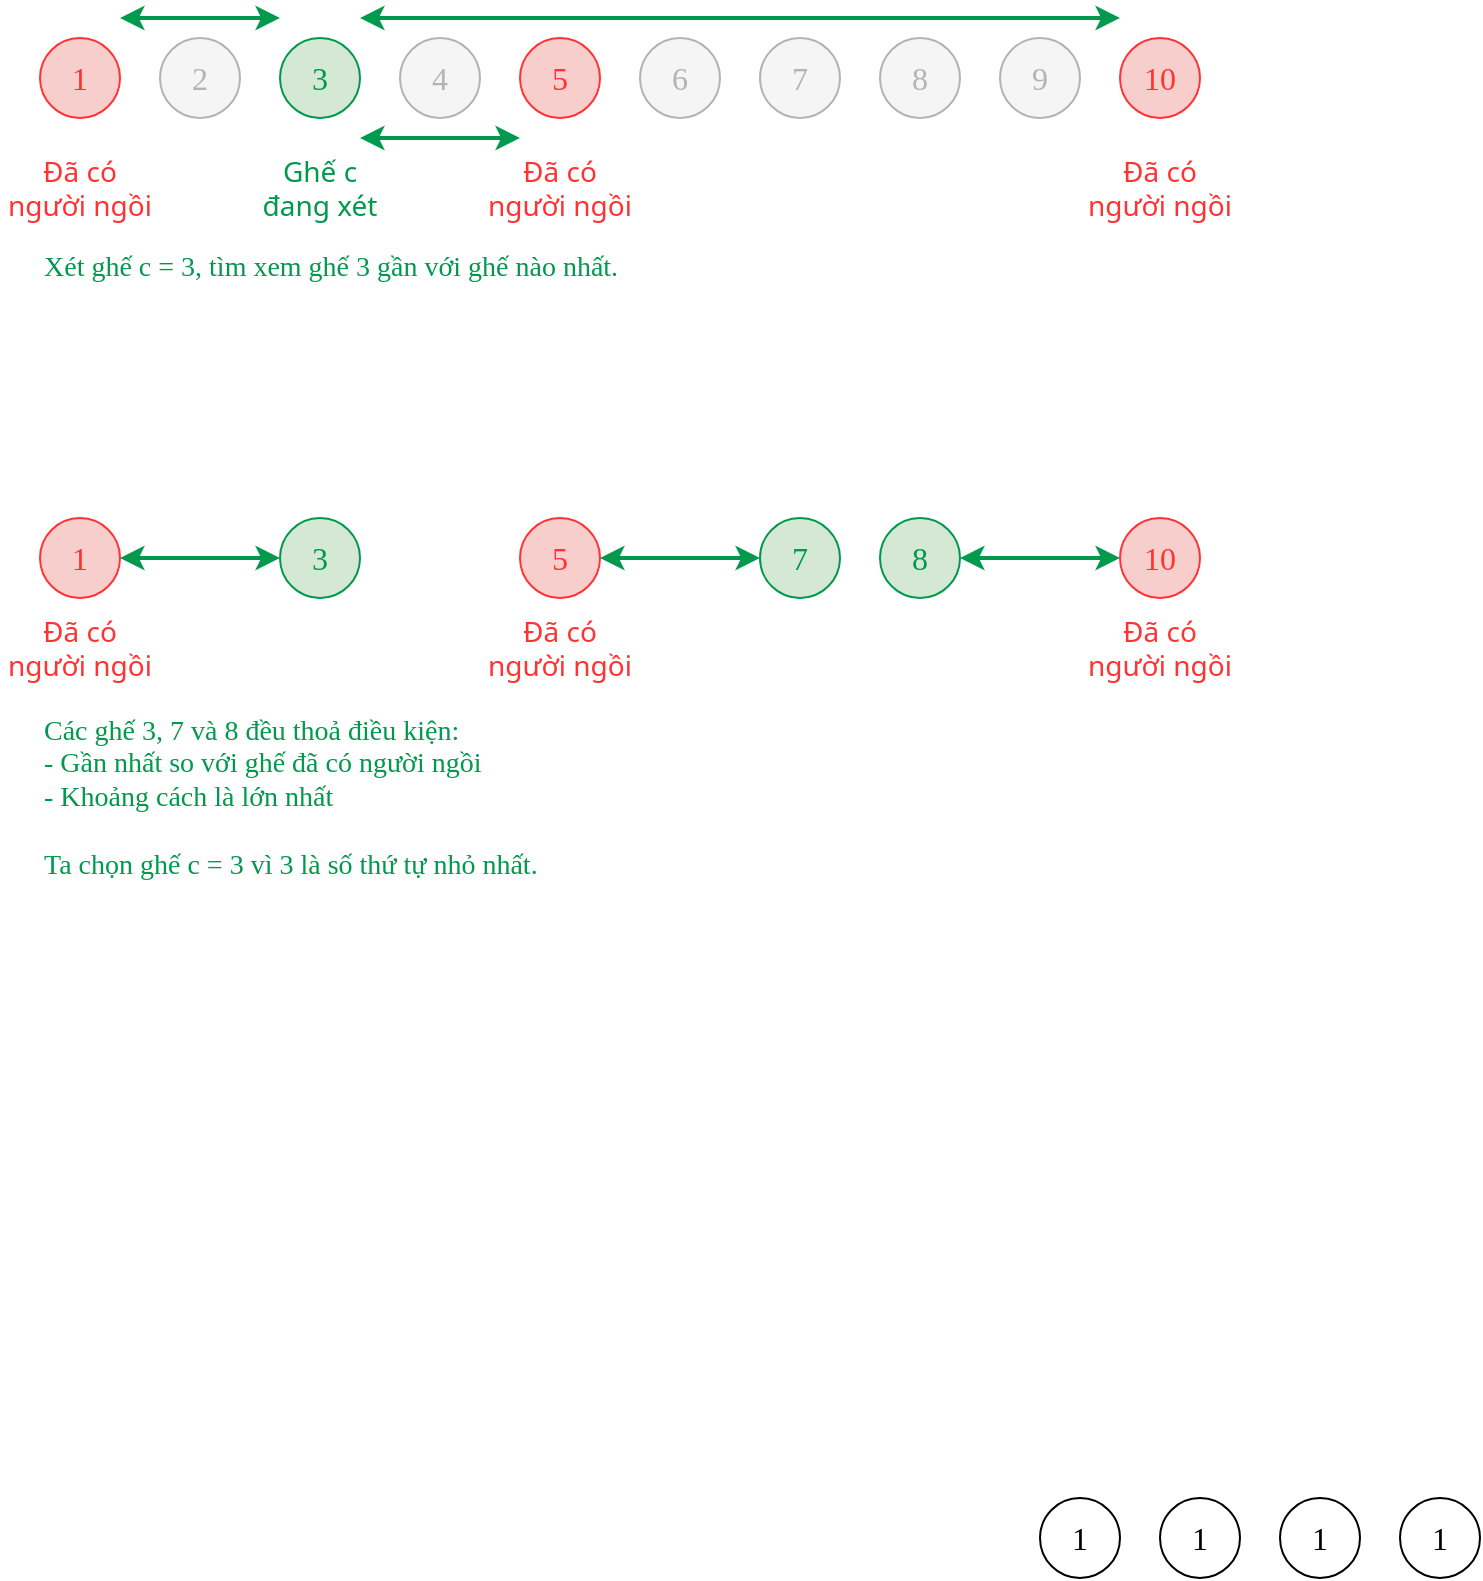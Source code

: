 <mxfile version="24.7.17">
  <diagram name="Page-1" id="0hoYuu6_5l6kWjDT8F1I">
    <mxGraphModel dx="864" dy="626" grid="1" gridSize="10" guides="1" tooltips="1" connect="1" arrows="1" fold="1" page="1" pageScale="1" pageWidth="980" pageHeight="690" math="0" shadow="0">
      <root>
        <mxCell id="0" />
        <mxCell id="1" parent="0" />
        <mxCell id="2EYARn85MEnVgVYHFnFr-1" value="1" style="ellipse;whiteSpace=wrap;html=1;aspect=fixed;fontSize=16;fontFamily=consolas;fillColor=#f8cecc;strokeColor=#FF3333;fontColor=#FF3333;" vertex="1" parent="1">
          <mxGeometry x="120" y="40" width="40" height="40" as="geometry" />
        </mxCell>
        <mxCell id="2EYARn85MEnVgVYHFnFr-3" value="5" style="ellipse;whiteSpace=wrap;html=1;aspect=fixed;fontSize=16;fontFamily=consolas;fillColor=#f8cecc;strokeColor=#FF3333;fontColor=#FF3333;" vertex="1" parent="1">
          <mxGeometry x="360" y="40" width="40" height="40" as="geometry" />
        </mxCell>
        <mxCell id="2EYARn85MEnVgVYHFnFr-4" value="1" style="ellipse;whiteSpace=wrap;html=1;aspect=fixed;fontSize=16;fontFamily=Aptos;" vertex="1" parent="1">
          <mxGeometry x="740" y="770" width="40" height="40" as="geometry" />
        </mxCell>
        <mxCell id="2EYARn85MEnVgVYHFnFr-5" value="1" style="ellipse;whiteSpace=wrap;html=1;aspect=fixed;fontSize=16;fontFamily=Aptos;" vertex="1" parent="1">
          <mxGeometry x="680" y="770" width="40" height="40" as="geometry" />
        </mxCell>
        <mxCell id="2EYARn85MEnVgVYHFnFr-6" value="3" style="ellipse;whiteSpace=wrap;html=1;aspect=fixed;fontSize=16;fontFamily=consolas;fillColor=#d5e8d4;strokeColor=#00994D;fontColor=#00994D;" vertex="1" parent="1">
          <mxGeometry x="240" y="40" width="40" height="40" as="geometry" />
        </mxCell>
        <mxCell id="2EYARn85MEnVgVYHFnFr-7" value="1" style="ellipse;whiteSpace=wrap;html=1;aspect=fixed;fontSize=16;fontFamily=Aptos;" vertex="1" parent="1">
          <mxGeometry x="800" y="770" width="40" height="40" as="geometry" />
        </mxCell>
        <mxCell id="2EYARn85MEnVgVYHFnFr-10" value="1" style="ellipse;whiteSpace=wrap;html=1;aspect=fixed;fontSize=16;fontFamily=Aptos;" vertex="1" parent="1">
          <mxGeometry x="620" y="770" width="40" height="40" as="geometry" />
        </mxCell>
        <mxCell id="2EYARn85MEnVgVYHFnFr-11" value="10" style="ellipse;whiteSpace=wrap;html=1;aspect=fixed;fontSize=16;fontFamily=consolas;fillColor=#f8cecc;strokeColor=#FF3333;fontColor=#FF3333;" vertex="1" parent="1">
          <mxGeometry x="660" y="40" width="40" height="40" as="geometry" />
        </mxCell>
        <mxCell id="2EYARn85MEnVgVYHFnFr-13" value="" style="endArrow=classic;startArrow=classic;html=1;rounded=0;strokeColor=#00994D;strokeWidth=2;entryX=0;entryY=0.5;entryDx=0;entryDy=0;exitX=1;exitY=0.5;exitDx=0;exitDy=0;" edge="1" parent="1">
          <mxGeometry width="50" height="50" relative="1" as="geometry">
            <mxPoint x="160" y="30" as="sourcePoint" />
            <mxPoint x="240" y="30" as="targetPoint" />
          </mxGeometry>
        </mxCell>
        <mxCell id="2EYARn85MEnVgVYHFnFr-15" value="" style="endArrow=classic;startArrow=classic;html=1;rounded=0;strokeColor=#00994D;strokeWidth=2;" edge="1" parent="1">
          <mxGeometry width="50" height="50" relative="1" as="geometry">
            <mxPoint x="280" y="90" as="sourcePoint" />
            <mxPoint x="360" y="90" as="targetPoint" />
          </mxGeometry>
        </mxCell>
        <mxCell id="2EYARn85MEnVgVYHFnFr-16" value="" style="endArrow=classic;startArrow=classic;html=1;rounded=0;strokeColor=#00994D;strokeWidth=2;" edge="1" parent="1">
          <mxGeometry width="50" height="50" relative="1" as="geometry">
            <mxPoint x="280" y="30" as="sourcePoint" />
            <mxPoint x="660" y="30" as="targetPoint" />
          </mxGeometry>
        </mxCell>
        <mxCell id="2EYARn85MEnVgVYHFnFr-17" value="Đã có người ngồi" style="text;html=1;align=center;verticalAlign=middle;whiteSpace=wrap;rounded=0;fontSize=14;fontColor=#FF3333;fontFamily=Noto Sans;fontSource=https%3A%2F%2Ffonts.googleapis.com%2Fcss%3Ffamily%3DNoto%2BSans;" vertex="1" parent="1">
          <mxGeometry x="100" y="100" width="80" height="30" as="geometry" />
        </mxCell>
        <mxCell id="2EYARn85MEnVgVYHFnFr-18" value="Đã có người ngồi" style="text;html=1;align=center;verticalAlign=middle;whiteSpace=wrap;rounded=0;fontSize=14;fontColor=#FF3333;fontFamily=Noto Sans;fontSource=https%3A%2F%2Ffonts.googleapis.com%2Fcss%3Ffamily%3DNoto%2BSans;" vertex="1" parent="1">
          <mxGeometry x="340" y="100" width="80" height="30" as="geometry" />
        </mxCell>
        <mxCell id="2EYARn85MEnVgVYHFnFr-19" value="Đã có người ngồi" style="text;html=1;align=center;verticalAlign=middle;whiteSpace=wrap;rounded=0;fontSize=14;fontColor=#FF3333;fontFamily=Noto Sans;fontSource=https%3A%2F%2Ffonts.googleapis.com%2Fcss%3Ffamily%3DNoto%2BSans;" vertex="1" parent="1">
          <mxGeometry x="640" y="100" width="80" height="30" as="geometry" />
        </mxCell>
        <mxCell id="2EYARn85MEnVgVYHFnFr-20" value="Ghế c đang xét" style="text;html=1;align=center;verticalAlign=middle;whiteSpace=wrap;rounded=0;fontSize=14;fontColor=#00994D;fontFamily=Noto Sans;fontSource=https%3A%2F%2Ffonts.googleapis.com%2Fcss%3Ffamily%3DNoto%2BSans;" vertex="1" parent="1">
          <mxGeometry x="225" y="100" width="70" height="30" as="geometry" />
        </mxCell>
        <mxCell id="2EYARn85MEnVgVYHFnFr-22" value="Xét ghế c = 3, tìm xem ghế 3 gần với ghế nào nhất." style="text;html=1;align=left;verticalAlign=middle;whiteSpace=wrap;rounded=0;fontSize=14;fontColor=#00994D;fontFamily=consolas;" vertex="1" parent="1">
          <mxGeometry x="120" y="140" width="470" height="30" as="geometry" />
        </mxCell>
        <mxCell id="2EYARn85MEnVgVYHFnFr-23" value="1" style="ellipse;whiteSpace=wrap;html=1;aspect=fixed;fontSize=16;fontFamily=consolas;fillColor=#f8cecc;strokeColor=#FF3333;fontColor=#FF3333;" vertex="1" parent="1">
          <mxGeometry x="120" y="280" width="40" height="40" as="geometry" />
        </mxCell>
        <mxCell id="2EYARn85MEnVgVYHFnFr-24" value="5" style="ellipse;whiteSpace=wrap;html=1;aspect=fixed;fontSize=16;fontFamily=consolas;fillColor=#f8cecc;strokeColor=#FF3333;fontColor=#FF3333;" vertex="1" parent="1">
          <mxGeometry x="360" y="280" width="40" height="40" as="geometry" />
        </mxCell>
        <mxCell id="2EYARn85MEnVgVYHFnFr-25" value="3" style="ellipse;whiteSpace=wrap;html=1;aspect=fixed;fontSize=16;fontFamily=consolas;fillColor=#d5e8d4;strokeColor=#00994D;fontColor=#00994D;" vertex="1" parent="1">
          <mxGeometry x="240" y="280" width="40" height="40" as="geometry" />
        </mxCell>
        <mxCell id="2EYARn85MEnVgVYHFnFr-26" value="10" style="ellipse;whiteSpace=wrap;html=1;aspect=fixed;fontSize=16;fontFamily=consolas;fillColor=#f8cecc;strokeColor=#FF3333;fontColor=#FF3333;" vertex="1" parent="1">
          <mxGeometry x="660" y="280" width="40" height="40" as="geometry" />
        </mxCell>
        <mxCell id="2EYARn85MEnVgVYHFnFr-27" value="" style="endArrow=classic;startArrow=classic;html=1;rounded=0;strokeColor=#00994D;strokeWidth=2;entryX=0;entryY=0.5;entryDx=0;entryDy=0;exitX=1;exitY=0.5;exitDx=0;exitDy=0;" edge="1" parent="1" source="2EYARn85MEnVgVYHFnFr-23" target="2EYARn85MEnVgVYHFnFr-25">
          <mxGeometry width="50" height="50" relative="1" as="geometry">
            <mxPoint x="170" y="299.75" as="sourcePoint" />
            <mxPoint x="270" y="300.25" as="targetPoint" />
          </mxGeometry>
        </mxCell>
        <mxCell id="2EYARn85MEnVgVYHFnFr-28" value="" style="endArrow=classic;startArrow=classic;html=1;rounded=0;strokeColor=#00994D;strokeWidth=2;exitX=1;exitY=0.5;exitDx=0;exitDy=0;entryX=0;entryY=0.5;entryDx=0;entryDy=0;" edge="1" parent="1" source="2EYARn85MEnVgVYHFnFr-24" target="2EYARn85MEnVgVYHFnFr-37">
          <mxGeometry width="50" height="50" relative="1" as="geometry">
            <mxPoint x="400" y="330" as="sourcePoint" />
            <mxPoint x="480" y="330" as="targetPoint" />
          </mxGeometry>
        </mxCell>
        <mxCell id="2EYARn85MEnVgVYHFnFr-29" value="" style="endArrow=classic;startArrow=classic;html=1;rounded=0;strokeColor=#00994D;strokeWidth=2;exitX=1;exitY=0.5;exitDx=0;exitDy=0;entryX=0;entryY=0.5;entryDx=0;entryDy=0;" edge="1" parent="1" source="2EYARn85MEnVgVYHFnFr-39" target="2EYARn85MEnVgVYHFnFr-26">
          <mxGeometry width="50" height="50" relative="1" as="geometry">
            <mxPoint x="580" y="330" as="sourcePoint" />
            <mxPoint x="660" y="330" as="targetPoint" />
          </mxGeometry>
        </mxCell>
        <mxCell id="2EYARn85MEnVgVYHFnFr-30" value="Đã có người ngồi" style="text;html=1;align=center;verticalAlign=middle;whiteSpace=wrap;rounded=0;fontSize=14;fontColor=#FF3333;fontFamily=Noto Sans;fontSource=https%3A%2F%2Ffonts.googleapis.com%2Fcss%3Ffamily%3DNoto%2BSans;" vertex="1" parent="1">
          <mxGeometry x="100" y="330" width="80" height="30" as="geometry" />
        </mxCell>
        <mxCell id="2EYARn85MEnVgVYHFnFr-31" value="Đã có người ngồi" style="text;html=1;align=center;verticalAlign=middle;whiteSpace=wrap;rounded=0;fontSize=14;fontColor=#FF3333;fontFamily=Noto Sans;fontSource=https%3A%2F%2Ffonts.googleapis.com%2Fcss%3Ffamily%3DNoto%2BSans;" vertex="1" parent="1">
          <mxGeometry x="340" y="330" width="80" height="30" as="geometry" />
        </mxCell>
        <mxCell id="2EYARn85MEnVgVYHFnFr-32" value="Đã có người ngồi" style="text;html=1;align=center;verticalAlign=middle;whiteSpace=wrap;rounded=0;fontSize=14;fontColor=#FF3333;fontFamily=Noto Sans;fontSource=https%3A%2F%2Ffonts.googleapis.com%2Fcss%3Ffamily%3DNoto%2BSans;" vertex="1" parent="1">
          <mxGeometry x="640" y="330" width="80" height="30" as="geometry" />
        </mxCell>
        <mxCell id="2EYARn85MEnVgVYHFnFr-35" value="Các ghế 3, 7 và 8 đều thoả điều kiện:&lt;div&gt;- Gần nhất so với ghế đã có người ngồi&lt;/div&gt;&lt;div&gt;- Khoảng cách là lớn nhất&lt;br&gt;&lt;div&gt;&lt;br&gt;&lt;/div&gt;&lt;div&gt;Ta chọn ghế c = 3 vì 3 là số thứ tự nhỏ nhất.&lt;/div&gt;&lt;/div&gt;" style="text;html=1;align=left;verticalAlign=middle;whiteSpace=wrap;rounded=0;fontSize=14;fontColor=#00994D;fontFamily=consolas;" vertex="1" parent="1">
          <mxGeometry x="120" y="370" width="600" height="100" as="geometry" />
        </mxCell>
        <mxCell id="2EYARn85MEnVgVYHFnFr-37" value="7" style="ellipse;whiteSpace=wrap;html=1;aspect=fixed;fontSize=16;fontFamily=consolas;fillColor=#d5e8d4;strokeColor=#00994D;fontColor=#00994D;" vertex="1" parent="1">
          <mxGeometry x="480" y="280" width="40" height="40" as="geometry" />
        </mxCell>
        <mxCell id="2EYARn85MEnVgVYHFnFr-39" value="8" style="ellipse;whiteSpace=wrap;html=1;aspect=fixed;fontSize=16;fontFamily=consolas;fillColor=#d5e8d4;strokeColor=#00994D;fontColor=#00994D;" vertex="1" parent="1">
          <mxGeometry x="540" y="280" width="40" height="40" as="geometry" />
        </mxCell>
        <mxCell id="2EYARn85MEnVgVYHFnFr-43" value="4" style="ellipse;whiteSpace=wrap;html=1;aspect=fixed;fontSize=16;fontFamily=consolas;fillColor=#f5f5f5;strokeColor=#B3B3B3;fontColor=#B3B3B3;" vertex="1" parent="1">
          <mxGeometry x="300" y="40" width="40" height="40" as="geometry" />
        </mxCell>
        <mxCell id="2EYARn85MEnVgVYHFnFr-47" value="7" style="ellipse;whiteSpace=wrap;html=1;aspect=fixed;fontSize=16;fontFamily=consolas;fillColor=#f5f5f5;strokeColor=#B3B3B3;fontColor=#B3B3B3;" vertex="1" parent="1">
          <mxGeometry x="480" y="40" width="40" height="40" as="geometry" />
        </mxCell>
        <mxCell id="2EYARn85MEnVgVYHFnFr-49" value="9" style="ellipse;whiteSpace=wrap;html=1;aspect=fixed;fontSize=16;fontFamily=consolas;fillColor=#f5f5f5;strokeColor=#B3B3B3;fontColor=#B3B3B3;" vertex="1" parent="1">
          <mxGeometry x="600" y="40" width="40" height="40" as="geometry" />
        </mxCell>
        <mxCell id="2EYARn85MEnVgVYHFnFr-50" value="8" style="ellipse;whiteSpace=wrap;html=1;aspect=fixed;fontSize=16;fontFamily=consolas;fillColor=#f5f5f5;strokeColor=#B3B3B3;fontColor=#B3B3B3;" vertex="1" parent="1">
          <mxGeometry x="540" y="40" width="40" height="40" as="geometry" />
        </mxCell>
        <mxCell id="2EYARn85MEnVgVYHFnFr-51" value="6" style="ellipse;whiteSpace=wrap;html=1;aspect=fixed;fontSize=16;fontFamily=consolas;fillColor=#f5f5f5;strokeColor=#B3B3B3;fontColor=#B3B3B3;" vertex="1" parent="1">
          <mxGeometry x="420" y="40" width="40" height="40" as="geometry" />
        </mxCell>
        <mxCell id="2EYARn85MEnVgVYHFnFr-52" value="2" style="ellipse;whiteSpace=wrap;html=1;aspect=fixed;fontSize=16;fontFamily=consolas;fillColor=#f5f5f5;strokeColor=#B3B3B3;fontColor=#B3B3B3;" vertex="1" parent="1">
          <mxGeometry x="180" y="40" width="40" height="40" as="geometry" />
        </mxCell>
      </root>
    </mxGraphModel>
  </diagram>
</mxfile>

